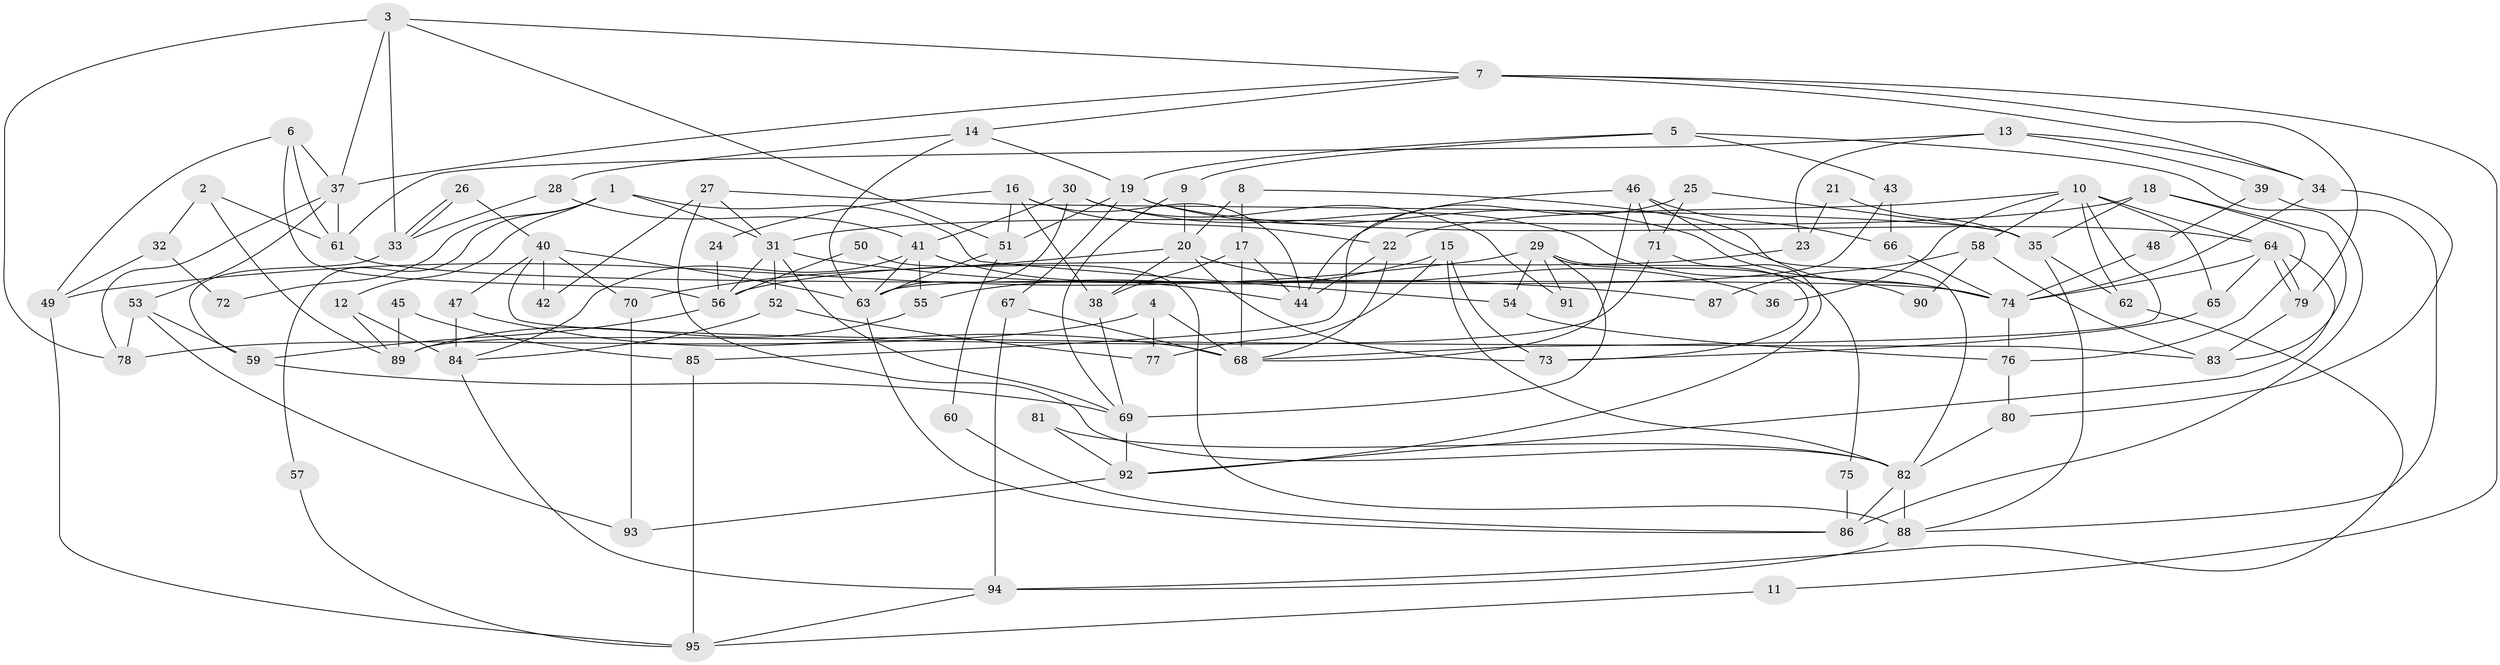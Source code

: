 // Generated by graph-tools (version 1.1) at 2025/26/03/09/25 03:26:21]
// undirected, 95 vertices, 190 edges
graph export_dot {
graph [start="1"]
  node [color=gray90,style=filled];
  1;
  2;
  3;
  4;
  5;
  6;
  7;
  8;
  9;
  10;
  11;
  12;
  13;
  14;
  15;
  16;
  17;
  18;
  19;
  20;
  21;
  22;
  23;
  24;
  25;
  26;
  27;
  28;
  29;
  30;
  31;
  32;
  33;
  34;
  35;
  36;
  37;
  38;
  39;
  40;
  41;
  42;
  43;
  44;
  45;
  46;
  47;
  48;
  49;
  50;
  51;
  52;
  53;
  54;
  55;
  56;
  57;
  58;
  59;
  60;
  61;
  62;
  63;
  64;
  65;
  66;
  67;
  68;
  69;
  70;
  71;
  72;
  73;
  74;
  75;
  76;
  77;
  78;
  79;
  80;
  81;
  82;
  83;
  84;
  85;
  86;
  87;
  88;
  89;
  90;
  91;
  92;
  93;
  94;
  95;
  1 -- 54;
  1 -- 31;
  1 -- 12;
  1 -- 57;
  1 -- 72;
  2 -- 61;
  2 -- 89;
  2 -- 32;
  3 -- 51;
  3 -- 7;
  3 -- 33;
  3 -- 37;
  3 -- 78;
  4 -- 77;
  4 -- 78;
  4 -- 68;
  5 -- 19;
  5 -- 9;
  5 -- 43;
  5 -- 86;
  6 -- 61;
  6 -- 37;
  6 -- 49;
  6 -- 56;
  7 -- 14;
  7 -- 37;
  7 -- 11;
  7 -- 34;
  7 -- 79;
  8 -- 17;
  8 -- 74;
  8 -- 20;
  9 -- 69;
  9 -- 20;
  10 -- 22;
  10 -- 64;
  10 -- 36;
  10 -- 58;
  10 -- 62;
  10 -- 65;
  10 -- 68;
  11 -- 95;
  12 -- 89;
  12 -- 84;
  13 -- 34;
  13 -- 61;
  13 -- 23;
  13 -- 39;
  14 -- 28;
  14 -- 63;
  14 -- 19;
  15 -- 73;
  15 -- 82;
  15 -- 55;
  15 -- 77;
  16 -- 38;
  16 -- 51;
  16 -- 22;
  16 -- 24;
  16 -- 44;
  17 -- 44;
  17 -- 68;
  17 -- 38;
  18 -- 35;
  18 -- 76;
  18 -- 31;
  18 -- 83;
  19 -- 64;
  19 -- 51;
  19 -- 67;
  19 -- 74;
  20 -- 70;
  20 -- 36;
  20 -- 38;
  20 -- 73;
  21 -- 23;
  21 -- 35;
  22 -- 68;
  22 -- 44;
  23 -- 56;
  24 -- 56;
  25 -- 44;
  25 -- 35;
  25 -- 71;
  26 -- 33;
  26 -- 33;
  26 -- 40;
  27 -- 82;
  27 -- 31;
  27 -- 35;
  27 -- 42;
  28 -- 41;
  28 -- 33;
  29 -- 73;
  29 -- 69;
  29 -- 49;
  29 -- 54;
  29 -- 75;
  29 -- 91;
  30 -- 41;
  30 -- 63;
  30 -- 90;
  30 -- 91;
  31 -- 56;
  31 -- 52;
  31 -- 69;
  31 -- 87;
  32 -- 49;
  32 -- 72;
  33 -- 59;
  34 -- 74;
  34 -- 80;
  35 -- 62;
  35 -- 88;
  37 -- 78;
  37 -- 53;
  37 -- 61;
  38 -- 69;
  39 -- 88;
  39 -- 48;
  40 -- 47;
  40 -- 83;
  40 -- 42;
  40 -- 63;
  40 -- 70;
  41 -- 44;
  41 -- 63;
  41 -- 55;
  41 -- 84;
  43 -- 63;
  43 -- 66;
  45 -- 85;
  45 -- 89;
  46 -- 68;
  46 -- 71;
  46 -- 66;
  46 -- 82;
  46 -- 85;
  47 -- 84;
  47 -- 68;
  48 -- 74;
  49 -- 95;
  50 -- 56;
  50 -- 88;
  51 -- 63;
  51 -- 60;
  52 -- 84;
  52 -- 77;
  53 -- 59;
  53 -- 78;
  53 -- 93;
  54 -- 76;
  55 -- 89;
  56 -- 59;
  57 -- 95;
  58 -- 83;
  58 -- 87;
  58 -- 90;
  59 -- 69;
  60 -- 86;
  61 -- 74;
  62 -- 94;
  63 -- 86;
  64 -- 79;
  64 -- 79;
  64 -- 74;
  64 -- 65;
  64 -- 92;
  65 -- 73;
  66 -- 74;
  67 -- 68;
  67 -- 94;
  69 -- 92;
  70 -- 93;
  71 -- 92;
  71 -- 89;
  74 -- 76;
  75 -- 86;
  76 -- 80;
  79 -- 83;
  80 -- 82;
  81 -- 82;
  81 -- 92;
  82 -- 88;
  82 -- 86;
  84 -- 94;
  85 -- 95;
  88 -- 94;
  92 -- 93;
  94 -- 95;
}

